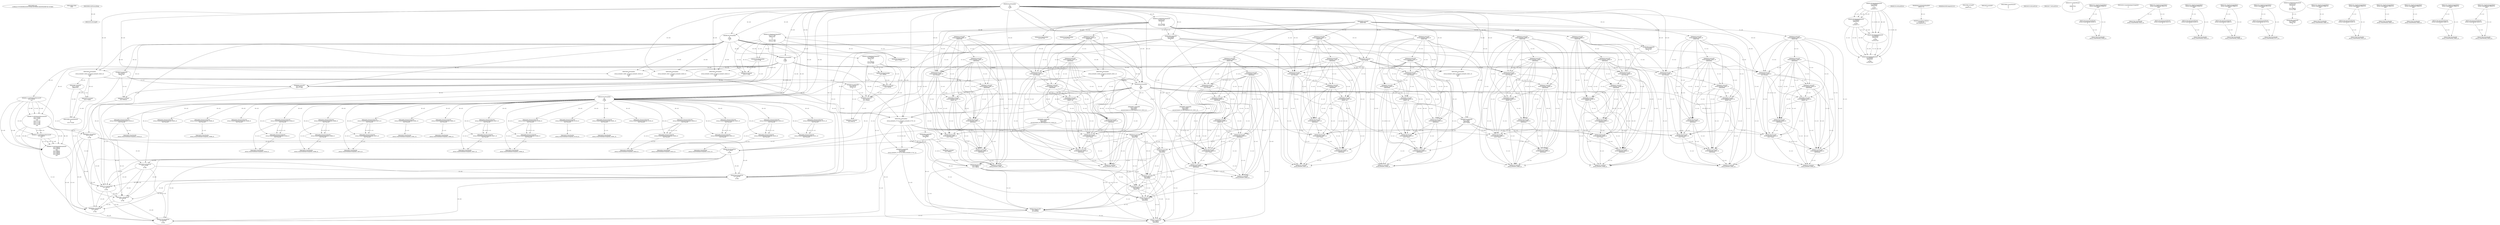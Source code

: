 // Global SCDG with merge call
digraph {
	0 [label="268454688.main
1208bea2278762f63f8e445d51924ba14025b4d2ca6eef50b2f6979e72f76983"]
	1 [label="268454699.Sleep
1000"]
	2 [label="268450908.GetProcessHeap
"]
	3 [label="268465424.VirtualAlloc
0
128
12288
4"]
	4 [label="268465190.RegOpenKeyExW
2147483650
268501000
0
131097
2147417172"]
	5 [label="268465223.RegQueryValueExW
2147417376
268500984
0
0
3221762048
2147417188"]
	3 -> 5 [label="(0-->5)"]
	6 [label="268465254.GetLastError
"]
	7 [label="268465263.RegCloseKey
2147417376"]
	5 -> 7 [label="(1-->1)"]
	8 [label="268465489.wsprintfW
3221762048
268500964
0"]
	3 -> 8 [label="(0-->1)"]
	5 -> 8 [label="(5-->1)"]
	9 [label="268466183.VirtualAlloc
0
1024
12288
4"]
	3 -> 9 [label="(3-->3)"]
	3 -> 9 [label="(4-->4)"]
	10 [label="268466202.VirtualAlloc
0
3596
12288
4"]
	3 -> 10 [label="(3-->3)"]
	9 -> 10 [label="(3-->3)"]
	3 -> 10 [label="(4-->4)"]
	9 -> 10 [label="(4-->4)"]
	11 [label="268466212.GetWindowsDirectoryW
3221770240
256"]
	10 -> 11 [label="(0-->1)"]
	12 [label="268466270.GetVolumeInformationW
3221770240
3221770752
256
3221771776
3221771784
3221771780
3221771264
256"]
	10 -> 12 [label="(0-->1)"]
	11 -> 12 [label="(1-->1)"]
	11 -> 12 [label="(2-->3)"]
	11 -> 12 [label="(2-->8)"]
	13 [label="268465190.RegOpenKeyExW
2147483650
268501632
0
131097
2147417172"]
	4 -> 13 [label="(1-->1)"]
	4 -> 13 [label="(4-->4)"]
	4 -> 13 [label="(5-->5)"]
	14 [label="268465223.RegQueryValueExW
3221771788
268501592
0
0
3221771788
2147417188"]
	5 -> 14 [label="(6-->6)"]
	15 [label="268465239.RegCloseKey
3221771788"]
	14 -> 15 [label="(1-->1)"]
	14 -> 15 [label="(5-->1)"]
	16 [label="268466320.lstrlenW
3221771788"]
	14 -> 16 [label="(1-->1)"]
	14 -> 16 [label="(5-->1)"]
	15 -> 16 [label="(1-->1)"]
	17 [label="268466376.wsprintfW
3221766144
268501204
0"]
	9 -> 17 [label="(0-->1)"]
	18 [label="268466397.lstrcatW
3221766144
3221771788"]
	9 -> 18 [label="(0-->1)"]
	17 -> 18 [label="(1-->1)"]
	14 -> 18 [label="(1-->2)"]
	14 -> 18 [label="(5-->2)"]
	15 -> 18 [label="(1-->2)"]
	16 -> 18 [label="(1-->2)"]
	19 [label="268466409.GetModuleHandleW
268501752"]
	20 [label="268466416.GetProcAddress
270536744
RtlComputeCrc32"]
	19 -> 20 [label="(0-->1)"]
	21 [label="268466432.lstrlenW
3221766144"]
	9 -> 21 [label="(0-->1)"]
	17 -> 21 [label="(1-->1)"]
	18 -> 21 [label="(1-->1)"]
	22 [label="268466449.RtlComputeCrc32
"]
	23 [label="268466481.VirtualFree
3221770240
0
32768"]
	10 -> 23 [label="(0-->1)"]
	11 -> 23 [label="(1-->1)"]
	12 -> 23 [label="(1-->1)"]
	24 [label="268464882.lstrlenW
3221762048"]
	3 -> 24 [label="(0-->1)"]
	5 -> 24 [label="(5-->1)"]
	8 -> 24 [label="(1-->1)"]
	25 [label="268464893.lstrlenW
268497860"]
	26 [label="268453932.VirtualAlloc
0
retval_lstrlenW_32830_32_retval_lstrlenW_32831_32
12288
64"]
	3 -> 26 [label="(3-->3)"]
	9 -> 26 [label="(3-->3)"]
	10 -> 26 [label="(3-->3)"]
	27 [label="268453967.lstrcpyW
0
268497976"]
	28 [label="268453974.lstrlenW
0"]
	29 [label="268464425.lstrcatW
retval_lstrlenW_32861_32
268497860"]
	25 -> 29 [label="(1-->2)"]
	30 [label="268464433.lstrcatW
retval_lstrlenW_32861_32
268500944"]
	29 -> 30 [label="(1-->1)"]
	31 [label="268464439.lstrcatW
retval_lstrlenW_32861_32
3221762048"]
	29 -> 31 [label="(1-->1)"]
	30 -> 31 [label="(1-->1)"]
	3 -> 31 [label="(0-->2)"]
	5 -> 31 [label="(5-->2)"]
	8 -> 31 [label="(1-->2)"]
	24 -> 31 [label="(1-->2)"]
	32 [label="268464447.lstrcatW
retval_lstrlenW_32861_32
268500948"]
	29 -> 32 [label="(1-->1)"]
	30 -> 32 [label="(1-->1)"]
	31 -> 32 [label="(1-->1)"]
	33 [label="268464636.VirtualAlloc
0
66
12288
64"]
	3 -> 33 [label="(3-->3)"]
	9 -> 33 [label="(3-->3)"]
	10 -> 33 [label="(3-->3)"]
	26 -> 33 [label="(3-->3)"]
	26 -> 33 [label="(4-->4)"]
	34 [label="268464662.wsprintfW
3221778432
268500952
unconstrained_ret_RtlComputeCrc32_32818_32"]
	33 -> 34 [label="(0-->1)"]
	35 [label="268464692.lstrcatW
retval_lstrlenW_32861_32
268497764"]
	29 -> 35 [label="(1-->1)"]
	30 -> 35 [label="(1-->1)"]
	31 -> 35 [label="(1-->1)"]
	32 -> 35 [label="(1-->1)"]
	36 [label="268464700.lstrcatW
retval_lstrlenW_32861_32
268500944"]
	29 -> 36 [label="(1-->1)"]
	30 -> 36 [label="(1-->1)"]
	31 -> 36 [label="(1-->1)"]
	32 -> 36 [label="(1-->1)"]
	35 -> 36 [label="(1-->1)"]
	30 -> 36 [label="(2-->2)"]
	37 [label="268464706.lstrcatW
retval_lstrlenW_32861_32
3221778432"]
	29 -> 37 [label="(1-->1)"]
	30 -> 37 [label="(1-->1)"]
	31 -> 37 [label="(1-->1)"]
	32 -> 37 [label="(1-->1)"]
	35 -> 37 [label="(1-->1)"]
	36 -> 37 [label="(1-->1)"]
	33 -> 37 [label="(0-->2)"]
	34 -> 37 [label="(1-->2)"]
	38 [label="268464714.lstrcatW
retval_lstrlenW_32861_32
268500948"]
	29 -> 38 [label="(1-->1)"]
	30 -> 38 [label="(1-->1)"]
	31 -> 38 [label="(1-->1)"]
	32 -> 38 [label="(1-->1)"]
	35 -> 38 [label="(1-->1)"]
	36 -> 38 [label="(1-->1)"]
	37 -> 38 [label="(1-->1)"]
	32 -> 38 [label="(2-->2)"]
	39 [label="268464726.VirtualFree
3221778432
0
32768"]
	33 -> 39 [label="(0-->1)"]
	34 -> 39 [label="(1-->1)"]
	37 -> 39 [label="(2-->1)"]
	23 -> 39 [label="(3-->3)"]
	40 [label="268464767.lstrlenW
retval_lstrlenW_32861_32"]
	29 -> 40 [label="(1-->1)"]
	30 -> 40 [label="(1-->1)"]
	31 -> 40 [label="(1-->1)"]
	32 -> 40 [label="(1-->1)"]
	35 -> 40 [label="(1-->1)"]
	36 -> 40 [label="(1-->1)"]
	37 -> 40 [label="(1-->1)"]
	38 -> 40 [label="(1-->1)"]
	41 [label="268453998.CreateMutexW
0
0
0"]
	42 [label="268454010.GetLastError
"]
	43 [label="268454017.GetLastError
"]
	44 [label="268454043.VirtualFree
3221774336
0
32768"]
	26 -> 44 [label="(0-->1)"]
	23 -> 44 [label="(3-->3)"]
	39 -> 44 [label="(3-->3)"]
	45 [label="268467629.VirtualFree
3221762048
0
32768"]
	3 -> 45 [label="(0-->1)"]
	5 -> 45 [label="(5-->1)"]
	8 -> 45 [label="(1-->1)"]
	24 -> 45 [label="(1-->1)"]
	31 -> 45 [label="(2-->1)"]
	23 -> 45 [label="(3-->3)"]
	39 -> 45 [label="(3-->3)"]
	44 -> 45 [label="(3-->3)"]
	46 [label="268467737.VirtualFree
3221766144
0
32768"]
	9 -> 46 [label="(0-->1)"]
	17 -> 46 [label="(1-->1)"]
	18 -> 46 [label="(1-->1)"]
	21 -> 46 [label="(1-->1)"]
	23 -> 46 [label="(3-->3)"]
	39 -> 46 [label="(3-->3)"]
	44 -> 46 [label="(3-->3)"]
	45 -> 46 [label="(3-->3)"]
	47 [label="268454737.CreateThread
0
0
268447024
0
0
0"]
	48 [label="268454761.WaitForSingleObject
retval_CreateThread_33038_32
5000"]
	49 [label="268454780.TerminateThread
retval_CreateThread_33038_32
0"]
	48 -> 49 [label="(1-->1)"]
	50 [label="268454790.CloseHandle
retval_CreateThread_33038_32"]
	48 -> 50 [label="(1-->1)"]
	49 -> 50 [label="(1-->1)"]
	51 [label="268454450.CreateToolhelp32Snapshot
2
0"]
	52 [label="268454476.VirtualAlloc
0
556
12288
4"]
	3 -> 52 [label="(3-->3)"]
	9 -> 52 [label="(3-->3)"]
	10 -> 52 [label="(3-->3)"]
	26 -> 52 [label="(3-->3)"]
	33 -> 52 [label="(3-->3)"]
	3 -> 52 [label="(4-->4)"]
	9 -> 52 [label="(4-->4)"]
	10 -> 52 [label="(4-->4)"]
	53 [label="268454501.Process32FirstW
retval_CreateToolhelp32Snapshot_33151_32
3221782528"]
	52 -> 53 [label="(0-->2)"]
	54 [label="268454533.lstrcmpiW
"]
	2 -> 54 [label="(0-->0)"]
	55 [label="268454602.Process32NextW
retval_CreateToolhelp32Snapshot_33151_32
3221782528"]
	53 -> 55 [label="(1-->1)"]
	52 -> 55 [label="(0-->2)"]
	53 -> 55 [label="(2-->2)"]
	56 [label="268465263.RegCloseKey
3221771788"]
	14 -> 56 [label="(1-->1)"]
	14 -> 56 [label="(5-->1)"]
	57 [label="268453932.VirtualAlloc
0
retval_lstrlenW_32828_32_retval_lstrlenW_32826_32
12288
64"]
	3 -> 57 [label="(3-->3)"]
	9 -> 57 [label="(3-->3)"]
	10 -> 57 [label="(3-->3)"]
	58 [label="268464425.lstrcatW
retval_lstrlenW_33073_32
268497860"]
	25 -> 58 [label="(1-->2)"]
	59 [label="268464433.lstrcatW
retval_lstrlenW_33073_32
268500944"]
	58 -> 59 [label="(1-->1)"]
	60 [label="268464439.lstrcatW
retval_lstrlenW_33073_32
3221762048"]
	58 -> 60 [label="(1-->1)"]
	59 -> 60 [label="(1-->1)"]
	3 -> 60 [label="(0-->2)"]
	5 -> 60 [label="(5-->2)"]
	8 -> 60 [label="(1-->2)"]
	24 -> 60 [label="(1-->2)"]
	61 [label="268464447.lstrcatW
retval_lstrlenW_33073_32
268500948"]
	58 -> 61 [label="(1-->1)"]
	59 -> 61 [label="(1-->1)"]
	60 -> 61 [label="(1-->1)"]
	62 [label="268464662.wsprintfW
3221778432
268500952
unconstrained_ret_RtlComputeCrc32_32815_32"]
	33 -> 62 [label="(0-->1)"]
	63 [label="268464692.lstrcatW
retval_lstrlenW_33073_32
268497764"]
	58 -> 63 [label="(1-->1)"]
	59 -> 63 [label="(1-->1)"]
	60 -> 63 [label="(1-->1)"]
	61 -> 63 [label="(1-->1)"]
	64 [label="268464700.lstrcatW
retval_lstrlenW_33073_32
268500944"]
	58 -> 64 [label="(1-->1)"]
	59 -> 64 [label="(1-->1)"]
	60 -> 64 [label="(1-->1)"]
	61 -> 64 [label="(1-->1)"]
	63 -> 64 [label="(1-->1)"]
	59 -> 64 [label="(2-->2)"]
	65 [label="268464706.lstrcatW
retval_lstrlenW_33073_32
3221778432"]
	58 -> 65 [label="(1-->1)"]
	59 -> 65 [label="(1-->1)"]
	60 -> 65 [label="(1-->1)"]
	61 -> 65 [label="(1-->1)"]
	63 -> 65 [label="(1-->1)"]
	64 -> 65 [label="(1-->1)"]
	33 -> 65 [label="(0-->2)"]
	62 -> 65 [label="(1-->2)"]
	66 [label="268464714.lstrcatW
retval_lstrlenW_33073_32
268500948"]
	58 -> 66 [label="(1-->1)"]
	59 -> 66 [label="(1-->1)"]
	60 -> 66 [label="(1-->1)"]
	61 -> 66 [label="(1-->1)"]
	63 -> 66 [label="(1-->1)"]
	64 -> 66 [label="(1-->1)"]
	65 -> 66 [label="(1-->1)"]
	61 -> 66 [label="(2-->2)"]
	67 [label="268464767.lstrlenW
retval_lstrlenW_33073_32"]
	58 -> 67 [label="(1-->1)"]
	59 -> 67 [label="(1-->1)"]
	60 -> 67 [label="(1-->1)"]
	61 -> 67 [label="(1-->1)"]
	63 -> 67 [label="(1-->1)"]
	64 -> 67 [label="(1-->1)"]
	65 -> 67 [label="(1-->1)"]
	66 -> 67 [label="(1-->1)"]
	68 [label="268454761.WaitForSingleObject
retval_CreateThread_33413_32
5000"]
	69 [label="268454790.CloseHandle
retval_CreateThread_33413_32"]
	68 -> 69 [label="(1-->1)"]
	70 [label="268454501.Process32FirstW
retval_CreateToolhelp32Snapshot_33925_32
3221782528"]
	52 -> 70 [label="(0-->2)"]
	71 [label="268454602.Process32NextW
retval_CreateToolhelp32Snapshot_33925_32
3221782528"]
	70 -> 71 [label="(1-->1)"]
	52 -> 71 [label="(0-->2)"]
	70 -> 71 [label="(2-->2)"]
	72 [label="268453932.VirtualAlloc
0
retval_lstrlenW_32824_32_retval_lstrlenW_32825_32
12288
64"]
	3 -> 72 [label="(3-->3)"]
	9 -> 72 [label="(3-->3)"]
	10 -> 72 [label="(3-->3)"]
	73 [label="268453967.lstrcpyW
3221774336
268497976"]
	72 -> 73 [label="(0-->1)"]
	74 [label="268453974.lstrlenW
3221774336"]
	72 -> 74 [label="(0-->1)"]
	73 -> 74 [label="(1-->1)"]
	75 [label="268464425.lstrcatW
retval_lstrlenW_32850_32
268497860"]
	25 -> 75 [label="(1-->2)"]
	76 [label="268464433.lstrcatW
retval_lstrlenW_32850_32
268500944"]
	75 -> 76 [label="(1-->1)"]
	77 [label="268464439.lstrcatW
retval_lstrlenW_32850_32
3221762048"]
	75 -> 77 [label="(1-->1)"]
	76 -> 77 [label="(1-->1)"]
	3 -> 77 [label="(0-->2)"]
	8 -> 77 [label="(1-->2)"]
	24 -> 77 [label="(1-->2)"]
	78 [label="268464447.lstrcatW
retval_lstrlenW_32850_32
268500948"]
	75 -> 78 [label="(1-->1)"]
	76 -> 78 [label="(1-->1)"]
	77 -> 78 [label="(1-->1)"]
	79 [label="268464662.wsprintfW
3221778432
268500952
unconstrained_ret_RtlComputeCrc32_32811_32"]
	33 -> 79 [label="(0-->1)"]
	80 [label="268464692.lstrcatW
retval_lstrlenW_32850_32
268497764"]
	75 -> 80 [label="(1-->1)"]
	76 -> 80 [label="(1-->1)"]
	77 -> 80 [label="(1-->1)"]
	78 -> 80 [label="(1-->1)"]
	81 [label="268464700.lstrcatW
retval_lstrlenW_32850_32
268500944"]
	75 -> 81 [label="(1-->1)"]
	76 -> 81 [label="(1-->1)"]
	77 -> 81 [label="(1-->1)"]
	78 -> 81 [label="(1-->1)"]
	80 -> 81 [label="(1-->1)"]
	76 -> 81 [label="(2-->2)"]
	82 [label="268464706.lstrcatW
retval_lstrlenW_32850_32
3221778432"]
	75 -> 82 [label="(1-->1)"]
	76 -> 82 [label="(1-->1)"]
	77 -> 82 [label="(1-->1)"]
	78 -> 82 [label="(1-->1)"]
	80 -> 82 [label="(1-->1)"]
	81 -> 82 [label="(1-->1)"]
	33 -> 82 [label="(0-->2)"]
	79 -> 82 [label="(1-->2)"]
	83 [label="268464714.lstrcatW
retval_lstrlenW_32850_32
268500948"]
	75 -> 83 [label="(1-->1)"]
	76 -> 83 [label="(1-->1)"]
	77 -> 83 [label="(1-->1)"]
	78 -> 83 [label="(1-->1)"]
	80 -> 83 [label="(1-->1)"]
	81 -> 83 [label="(1-->1)"]
	82 -> 83 [label="(1-->1)"]
	78 -> 83 [label="(2-->2)"]
	84 [label="268464767.lstrlenW
retval_lstrlenW_32850_32"]
	75 -> 84 [label="(1-->1)"]
	76 -> 84 [label="(1-->1)"]
	77 -> 84 [label="(1-->1)"]
	78 -> 84 [label="(1-->1)"]
	80 -> 84 [label="(1-->1)"]
	81 -> 84 [label="(1-->1)"]
	82 -> 84 [label="(1-->1)"]
	83 -> 84 [label="(1-->1)"]
	85 [label="268453998.CreateMutexW
0
0
3221774336"]
	72 -> 85 [label="(0-->3)"]
	73 -> 85 [label="(1-->3)"]
	74 -> 85 [label="(1-->3)"]
	86 [label="268454602.Process32NextW
retval_CreateToolhelp32Snapshot_33100_32
3221782528"]
	52 -> 86 [label="(0-->2)"]
	87 [label="268454627.VirtualFree
3221782528
0
32768"]
	52 -> 87 [label="(0-->1)"]
	86 -> 87 [label="(2-->1)"]
	23 -> 87 [label="(3-->3)"]
	39 -> 87 [label="(3-->3)"]
	44 -> 87 [label="(3-->3)"]
	45 -> 87 [label="(3-->3)"]
	46 -> 87 [label="(3-->3)"]
	88 [label="268454634.CloseHandle
retval_CreateToolhelp32Snapshot_33100_32"]
	86 -> 88 [label="(1-->1)"]
	89 [label="268465190.RegOpenKeyExW
2147483650
268501000
0
131097
2147417052"]
	4 -> 89 [label="(1-->1)"]
	13 -> 89 [label="(1-->1)"]
	4 -> 89 [label="(2-->2)"]
	4 -> 89 [label="(4-->4)"]
	13 -> 89 [label="(4-->4)"]
	90 [label="268465489.wsprintfW
3221786624
268500964
0"]
	8 -> 90 [label="(2-->2)"]
	91 [label="268466212.GetWindowsDirectoryW
3221794816
256"]
	11 -> 91 [label="(2-->2)"]
	12 -> 91 [label="(3-->2)"]
	12 -> 91 [label="(8-->2)"]
	92 [label="268466270.GetVolumeInformationW
3221794816
3221795328
256
3221796352
3221796360
3221796356
3221795840
256"]
	91 -> 92 [label="(1-->1)"]
	11 -> 92 [label="(2-->3)"]
	12 -> 92 [label="(3-->3)"]
	12 -> 92 [label="(8-->3)"]
	91 -> 92 [label="(2-->3)"]
	11 -> 92 [label="(2-->8)"]
	12 -> 92 [label="(3-->8)"]
	12 -> 92 [label="(8-->8)"]
	91 -> 92 [label="(2-->8)"]
	93 [label="268465190.RegOpenKeyExW
2147483650
268501632
0
131097
2147417052"]
	4 -> 93 [label="(1-->1)"]
	13 -> 93 [label="(1-->1)"]
	89 -> 93 [label="(1-->1)"]
	13 -> 93 [label="(2-->2)"]
	4 -> 93 [label="(4-->4)"]
	13 -> 93 [label="(4-->4)"]
	89 -> 93 [label="(4-->4)"]
	89 -> 93 [label="(5-->5)"]
	94 [label="268465223.RegQueryValueExW
3221796364
268501592
0
0
3221796364
2147417068"]
	14 -> 94 [label="(2-->2)"]
	95 [label="268465239.RegCloseKey
3221796364"]
	94 -> 95 [label="(1-->1)"]
	94 -> 95 [label="(5-->1)"]
	96 [label="268466320.lstrlenW
3221796364"]
	94 -> 96 [label="(1-->1)"]
	94 -> 96 [label="(5-->1)"]
	95 -> 96 [label="(1-->1)"]
	97 [label="268466376.wsprintfW
3221790720
268501204
0"]
	17 -> 97 [label="(2-->2)"]
	98 [label="268466397.lstrcatW
3221790720
3221796364"]
	97 -> 98 [label="(1-->1)"]
	94 -> 98 [label="(1-->2)"]
	94 -> 98 [label="(5-->2)"]
	95 -> 98 [label="(1-->2)"]
	96 -> 98 [label="(1-->2)"]
	99 [label="268466432.lstrlenW
3221790720"]
	97 -> 99 [label="(1-->1)"]
	98 -> 99 [label="(1-->1)"]
	100 [label="268466481.VirtualFree
3221794816
0
32768"]
	91 -> 100 [label="(1-->1)"]
	92 -> 100 [label="(1-->1)"]
	23 -> 100 [label="(3-->3)"]
	39 -> 100 [label="(3-->3)"]
	44 -> 100 [label="(3-->3)"]
	45 -> 100 [label="(3-->3)"]
	46 -> 100 [label="(3-->3)"]
	87 -> 100 [label="(3-->3)"]
	101 [label="268464882.lstrlenW
3221786624"]
	90 -> 101 [label="(1-->1)"]
	102 [label="268452641.VirtualAlloc
0
retval_lstrlenW_37710_32_retval_lstrlenW_37707_32
12288
64"]
	3 -> 102 [label="(3-->3)"]
	9 -> 102 [label="(3-->3)"]
	10 -> 102 [label="(3-->3)"]
	33 -> 102 [label="(3-->3)"]
	52 -> 102 [label="(3-->3)"]
	72 -> 102 [label="(3-->3)"]
	33 -> 102 [label="(4-->4)"]
	72 -> 102 [label="(4-->4)"]
	103 [label="268464425.lstrcatW
3221798912
268497860"]
	102 -> 103 [label="(0-->1)"]
	25 -> 103 [label="(1-->2)"]
	75 -> 103 [label="(2-->2)"]
	104 [label="268464433.lstrcatW
3221798912
268500944"]
	102 -> 104 [label="(0-->1)"]
	103 -> 104 [label="(1-->1)"]
	76 -> 104 [label="(2-->2)"]
	81 -> 104 [label="(2-->2)"]
	105 [label="268464439.lstrcatW
3221798912
3221786624"]
	102 -> 105 [label="(0-->1)"]
	103 -> 105 [label="(1-->1)"]
	104 -> 105 [label="(1-->1)"]
	90 -> 105 [label="(1-->2)"]
	101 -> 105 [label="(1-->2)"]
	106 [label="268464447.lstrcatW
3221798912
268500948"]
	102 -> 106 [label="(0-->1)"]
	103 -> 106 [label="(1-->1)"]
	104 -> 106 [label="(1-->1)"]
	105 -> 106 [label="(1-->1)"]
	78 -> 106 [label="(2-->2)"]
	83 -> 106 [label="(2-->2)"]
	107 [label="268464679.wsprintfW
3221803008
268500964
retval_lstrlenW_37710_32_retval_lstrlenW_37707_32"]
	8 -> 107 [label="(2-->2)"]
	90 -> 107 [label="(2-->2)"]
	102 -> 107 [label="(2-->3)"]
	108 [label="268464692.lstrcatW
3221798912
268497764"]
	102 -> 108 [label="(0-->1)"]
	103 -> 108 [label="(1-->1)"]
	104 -> 108 [label="(1-->1)"]
	105 -> 108 [label="(1-->1)"]
	106 -> 108 [label="(1-->1)"]
	80 -> 108 [label="(2-->2)"]
	109 [label="268464700.lstrcatW
3221798912
268500944"]
	102 -> 109 [label="(0-->1)"]
	103 -> 109 [label="(1-->1)"]
	104 -> 109 [label="(1-->1)"]
	105 -> 109 [label="(1-->1)"]
	106 -> 109 [label="(1-->1)"]
	108 -> 109 [label="(1-->1)"]
	76 -> 109 [label="(2-->2)"]
	81 -> 109 [label="(2-->2)"]
	104 -> 109 [label="(2-->2)"]
	110 [label="268464706.lstrcatW
3221798912
3221803008"]
	102 -> 110 [label="(0-->1)"]
	103 -> 110 [label="(1-->1)"]
	104 -> 110 [label="(1-->1)"]
	105 -> 110 [label="(1-->1)"]
	106 -> 110 [label="(1-->1)"]
	108 -> 110 [label="(1-->1)"]
	109 -> 110 [label="(1-->1)"]
	107 -> 110 [label="(1-->2)"]
	111 [label="268464714.lstrcatW
3221798912
268500948"]
	102 -> 111 [label="(0-->1)"]
	103 -> 111 [label="(1-->1)"]
	104 -> 111 [label="(1-->1)"]
	105 -> 111 [label="(1-->1)"]
	106 -> 111 [label="(1-->1)"]
	108 -> 111 [label="(1-->1)"]
	109 -> 111 [label="(1-->1)"]
	110 -> 111 [label="(1-->1)"]
	78 -> 111 [label="(2-->2)"]
	83 -> 111 [label="(2-->2)"]
	106 -> 111 [label="(2-->2)"]
	112 [label="268464726.VirtualFree
3221803008
0
32768"]
	107 -> 112 [label="(1-->1)"]
	110 -> 112 [label="(2-->1)"]
	23 -> 112 [label="(3-->3)"]
	39 -> 112 [label="(3-->3)"]
	44 -> 112 [label="(3-->3)"]
	45 -> 112 [label="(3-->3)"]
	46 -> 112 [label="(3-->3)"]
	87 -> 112 [label="(3-->3)"]
	100 -> 112 [label="(3-->3)"]
	113 [label="268453932.VirtualAlloc
0
retval_lstrlenW_32823_32_retval_lstrlenW_32821_32
12288
64"]
	3 -> 113 [label="(3-->3)"]
	9 -> 113 [label="(3-->3)"]
	10 -> 113 [label="(3-->3)"]
	114 [label="268464425.lstrcatW
retval_lstrlenW_32837_32
268497860"]
	25 -> 114 [label="(1-->2)"]
	115 [label="268464433.lstrcatW
retval_lstrlenW_32837_32
268500944"]
	114 -> 115 [label="(1-->1)"]
	116 [label="268464439.lstrcatW
retval_lstrlenW_32837_32
3221762048"]
	114 -> 116 [label="(1-->1)"]
	115 -> 116 [label="(1-->1)"]
	3 -> 116 [label="(0-->2)"]
	5 -> 116 [label="(5-->2)"]
	8 -> 116 [label="(1-->2)"]
	24 -> 116 [label="(1-->2)"]
	117 [label="268464447.lstrcatW
retval_lstrlenW_32837_32
268500948"]
	114 -> 117 [label="(1-->1)"]
	115 -> 117 [label="(1-->1)"]
	116 -> 117 [label="(1-->1)"]
	118 [label="268464679.wsprintfW
3221778432
268500964
3221774336"]
	33 -> 118 [label="(0-->1)"]
	8 -> 118 [label="(2-->2)"]
	113 -> 118 [label="(0-->3)"]
	119 [label="268464692.lstrcatW
retval_lstrlenW_32837_32
268497764"]
	114 -> 119 [label="(1-->1)"]
	115 -> 119 [label="(1-->1)"]
	116 -> 119 [label="(1-->1)"]
	117 -> 119 [label="(1-->1)"]
	120 [label="268464700.lstrcatW
retval_lstrlenW_32837_32
268500944"]
	114 -> 120 [label="(1-->1)"]
	115 -> 120 [label="(1-->1)"]
	116 -> 120 [label="(1-->1)"]
	117 -> 120 [label="(1-->1)"]
	119 -> 120 [label="(1-->1)"]
	115 -> 120 [label="(2-->2)"]
	121 [label="268464706.lstrcatW
retval_lstrlenW_32837_32
3221778432"]
	114 -> 121 [label="(1-->1)"]
	115 -> 121 [label="(1-->1)"]
	116 -> 121 [label="(1-->1)"]
	117 -> 121 [label="(1-->1)"]
	119 -> 121 [label="(1-->1)"]
	120 -> 121 [label="(1-->1)"]
	33 -> 121 [label="(0-->2)"]
	118 -> 121 [label="(1-->2)"]
	122 [label="268464714.lstrcatW
retval_lstrlenW_32837_32
268500948"]
	114 -> 122 [label="(1-->1)"]
	115 -> 122 [label="(1-->1)"]
	116 -> 122 [label="(1-->1)"]
	117 -> 122 [label="(1-->1)"]
	119 -> 122 [label="(1-->1)"]
	120 -> 122 [label="(1-->1)"]
	121 -> 122 [label="(1-->1)"]
	117 -> 122 [label="(2-->2)"]
	123 [label="268464767.lstrlenW
retval_lstrlenW_32837_32"]
	114 -> 123 [label="(1-->1)"]
	115 -> 123 [label="(1-->1)"]
	116 -> 123 [label="(1-->1)"]
	117 -> 123 [label="(1-->1)"]
	119 -> 123 [label="(1-->1)"]
	120 -> 123 [label="(1-->1)"]
	121 -> 123 [label="(1-->1)"]
	122 -> 123 [label="(1-->1)"]
	124 [label="268454501.Process32FirstW
retval_CreateToolhelp32Snapshot_33348_32
3221782528"]
	52 -> 124 [label="(0-->2)"]
	125 [label="268454602.Process32NextW
retval_CreateToolhelp32Snapshot_33348_32
3221782528"]
	124 -> 125 [label="(1-->1)"]
	52 -> 125 [label="(0-->2)"]
	124 -> 125 [label="(2-->2)"]
	126 [label="268454634.CloseHandle
retval_CreateToolhelp32Snapshot_33348_32"]
	124 -> 126 [label="(1-->1)"]
	125 -> 126 [label="(1-->1)"]
	127 [label="268453932.VirtualAlloc
0
retval_lstrlenW_32887_32_retval_lstrlenW_32918_32
12288
64"]
	3 -> 127 [label="(3-->3)"]
	9 -> 127 [label="(3-->3)"]
	10 -> 127 [label="(3-->3)"]
	128 [label="268464425.lstrcatW
retval_lstrlenW_32943_32
268497860"]
	25 -> 128 [label="(1-->2)"]
	129 [label="268464433.lstrcatW
retval_lstrlenW_32943_32
268500944"]
	128 -> 129 [label="(1-->1)"]
	130 [label="268464439.lstrcatW
retval_lstrlenW_32943_32
3221762048"]
	128 -> 130 [label="(1-->1)"]
	129 -> 130 [label="(1-->1)"]
	3 -> 130 [label="(0-->2)"]
	8 -> 130 [label="(1-->2)"]
	24 -> 130 [label="(1-->2)"]
	131 [label="268464447.lstrcatW
retval_lstrlenW_32943_32
268500948"]
	128 -> 131 [label="(1-->1)"]
	129 -> 131 [label="(1-->1)"]
	130 -> 131 [label="(1-->1)"]
	132 [label="268464692.lstrcatW
retval_lstrlenW_32943_32
268497764"]
	128 -> 132 [label="(1-->1)"]
	129 -> 132 [label="(1-->1)"]
	130 -> 132 [label="(1-->1)"]
	131 -> 132 [label="(1-->1)"]
	133 [label="268464700.lstrcatW
retval_lstrlenW_32943_32
268500944"]
	128 -> 133 [label="(1-->1)"]
	129 -> 133 [label="(1-->1)"]
	130 -> 133 [label="(1-->1)"]
	131 -> 133 [label="(1-->1)"]
	132 -> 133 [label="(1-->1)"]
	129 -> 133 [label="(2-->2)"]
	134 [label="268464706.lstrcatW
retval_lstrlenW_32943_32
3221778432"]
	128 -> 134 [label="(1-->1)"]
	129 -> 134 [label="(1-->1)"]
	130 -> 134 [label="(1-->1)"]
	131 -> 134 [label="(1-->1)"]
	132 -> 134 [label="(1-->1)"]
	133 -> 134 [label="(1-->1)"]
	33 -> 134 [label="(0-->2)"]
	118 -> 134 [label="(1-->2)"]
	135 [label="268464714.lstrcatW
retval_lstrlenW_32943_32
268500948"]
	128 -> 135 [label="(1-->1)"]
	129 -> 135 [label="(1-->1)"]
	130 -> 135 [label="(1-->1)"]
	131 -> 135 [label="(1-->1)"]
	132 -> 135 [label="(1-->1)"]
	133 -> 135 [label="(1-->1)"]
	134 -> 135 [label="(1-->1)"]
	131 -> 135 [label="(2-->2)"]
	136 [label="268464767.lstrlenW
retval_lstrlenW_32943_32"]
	128 -> 136 [label="(1-->1)"]
	129 -> 136 [label="(1-->1)"]
	130 -> 136 [label="(1-->1)"]
	131 -> 136 [label="(1-->1)"]
	132 -> 136 [label="(1-->1)"]
	133 -> 136 [label="(1-->1)"]
	134 -> 136 [label="(1-->1)"]
	135 -> 136 [label="(1-->1)"]
	137 [label="268454761.WaitForSingleObject
retval_CreateThread_34359_32
5000"]
	138 [label="268454780.TerminateThread
retval_CreateThread_34359_32
0"]
	137 -> 138 [label="(1-->1)"]
	139 [label="268454790.CloseHandle
retval_CreateThread_34359_32"]
	137 -> 139 [label="(1-->1)"]
	138 -> 139 [label="(1-->1)"]
	140 [label="268454501.Process32FirstW
retval_CreateToolhelp32Snapshot_35935_32
3221782528"]
	52 -> 140 [label="(0-->2)"]
	141 [label="268465239.RegCloseKey
2147417376"]
	5 -> 141 [label="(1-->1)"]
	142 [label="268465489.wsprintfW
3221762048
268501104
0"]
	3 -> 142 [label="(0-->1)"]
	5 -> 142 [label="(5-->1)"]
	143 [label="268453932.VirtualAlloc
0
retval_lstrlenW_32827_32_retval_lstrlenW_32829_32
12288
64"]
	3 -> 143 [label="(3-->3)"]
	9 -> 143 [label="(3-->3)"]
	10 -> 143 [label="(3-->3)"]
	144 [label="268464425.lstrcatW
retval_lstrlenW_32863_32
268497860"]
	25 -> 144 [label="(1-->2)"]
	145 [label="268464433.lstrcatW
retval_lstrlenW_32863_32
268500944"]
	144 -> 145 [label="(1-->1)"]
	146 [label="268464439.lstrcatW
retval_lstrlenW_32863_32
3221762048"]
	144 -> 146 [label="(1-->1)"]
	145 -> 146 [label="(1-->1)"]
	3 -> 146 [label="(0-->2)"]
	5 -> 146 [label="(5-->2)"]
	24 -> 146 [label="(1-->2)"]
	142 -> 146 [label="(1-->2)"]
	147 [label="268464447.lstrcatW
retval_lstrlenW_32863_32
268500948"]
	144 -> 147 [label="(1-->1)"]
	145 -> 147 [label="(1-->1)"]
	146 -> 147 [label="(1-->1)"]
	148 [label="268464692.lstrcatW
retval_lstrlenW_32863_32
268497764"]
	144 -> 148 [label="(1-->1)"]
	145 -> 148 [label="(1-->1)"]
	146 -> 148 [label="(1-->1)"]
	147 -> 148 [label="(1-->1)"]
	149 [label="268464700.lstrcatW
retval_lstrlenW_32863_32
268500944"]
	144 -> 149 [label="(1-->1)"]
	145 -> 149 [label="(1-->1)"]
	146 -> 149 [label="(1-->1)"]
	147 -> 149 [label="(1-->1)"]
	148 -> 149 [label="(1-->1)"]
	145 -> 149 [label="(2-->2)"]
	150 [label="268464706.lstrcatW
retval_lstrlenW_32863_32
3221778432"]
	144 -> 150 [label="(1-->1)"]
	145 -> 150 [label="(1-->1)"]
	146 -> 150 [label="(1-->1)"]
	147 -> 150 [label="(1-->1)"]
	148 -> 150 [label="(1-->1)"]
	149 -> 150 [label="(1-->1)"]
	33 -> 150 [label="(0-->2)"]
	118 -> 150 [label="(1-->2)"]
	151 [label="268464714.lstrcatW
retval_lstrlenW_32863_32
268500948"]
	144 -> 151 [label="(1-->1)"]
	145 -> 151 [label="(1-->1)"]
	146 -> 151 [label="(1-->1)"]
	147 -> 151 [label="(1-->1)"]
	148 -> 151 [label="(1-->1)"]
	149 -> 151 [label="(1-->1)"]
	150 -> 151 [label="(1-->1)"]
	147 -> 151 [label="(2-->2)"]
	152 [label="268464767.lstrlenW
retval_lstrlenW_32863_32"]
	144 -> 152 [label="(1-->1)"]
	145 -> 152 [label="(1-->1)"]
	146 -> 152 [label="(1-->1)"]
	147 -> 152 [label="(1-->1)"]
	148 -> 152 [label="(1-->1)"]
	149 -> 152 [label="(1-->1)"]
	150 -> 152 [label="(1-->1)"]
	151 -> 152 [label="(1-->1)"]
	153 [label="268454501.Process32FirstW
retval_CreateToolhelp32Snapshot_32989_32
3221782528"]
	52 -> 153 [label="(0-->2)"]
	154 [label="268454602.Process32NextW
retval_CreateToolhelp32Snapshot_32989_32
3221782528"]
	153 -> 154 [label="(1-->1)"]
	52 -> 154 [label="(0-->2)"]
	153 -> 154 [label="(2-->2)"]
	155 [label="268454634.CloseHandle
retval_CreateToolhelp32Snapshot_32989_32"]
	153 -> 155 [label="(1-->1)"]
	154 -> 155 [label="(1-->1)"]
	156 [label="268454634.CloseHandle
retval_CreateToolhelp32Snapshot_33151_32"]
	55 -> 156 [label="(1-->1)"]
	157 [label="268454602.Process32NextW
retval_CreateToolhelp32Snapshot_33099_32
3221782528"]
	52 -> 157 [label="(0-->2)"]
	158 [label="268454634.CloseHandle
retval_CreateToolhelp32Snapshot_33099_32"]
	157 -> 158 [label="(1-->1)"]
	159 [label="268454501.Process32FirstW
retval_CreateToolhelp32Snapshot_33099_32
3221782528"]
	52 -> 159 [label="(0-->2)"]
	160 [label="268454780.TerminateThread
retval_CreateThread_33413_32
0"]
	68 -> 160 [label="(1-->1)"]
	161 [label="268454501.Process32FirstW
retval_CreateToolhelp32Snapshot_33674_32
3221782528"]
	52 -> 161 [label="(0-->2)"]
	162 [label="268454602.Process32NextW
retval_CreateToolhelp32Snapshot_33674_32
3221782528"]
	161 -> 162 [label="(1-->1)"]
	52 -> 162 [label="(0-->2)"]
	161 -> 162 [label="(2-->2)"]
	163 [label="268454634.CloseHandle
retval_CreateToolhelp32Snapshot_33674_32"]
	161 -> 163 [label="(1-->1)"]
	162 -> 163 [label="(1-->1)"]
	164 [label="268454761.WaitForSingleObject
retval_CreateThread_32980_32
5000"]
	165 [label="268454780.TerminateThread
retval_CreateThread_32980_32
0"]
	164 -> 165 [label="(1-->1)"]
	166 [label="268454790.CloseHandle
retval_CreateThread_32980_32"]
	164 -> 166 [label="(1-->1)"]
	165 -> 166 [label="(1-->1)"]
	167 [label="268454501.Process32FirstW
retval_CreateToolhelp32Snapshot_33047_32
3221782528"]
	52 -> 167 [label="(0-->2)"]
	168 [label="268454602.Process32NextW
retval_CreateToolhelp32Snapshot_33047_32
3221782528"]
	167 -> 168 [label="(1-->1)"]
	52 -> 168 [label="(0-->2)"]
	167 -> 168 [label="(2-->2)"]
	169 [label="268454634.CloseHandle
retval_CreateToolhelp32Snapshot_33047_32"]
	167 -> 169 [label="(1-->1)"]
	168 -> 169 [label="(1-->1)"]
	170 [label="268464425.lstrcatW
retval_lstrlenW_32848_32
268497860"]
	25 -> 170 [label="(1-->2)"]
	171 [label="268464433.lstrcatW
retval_lstrlenW_32848_32
268500944"]
	170 -> 171 [label="(1-->1)"]
	172 [label="268464439.lstrcatW
retval_lstrlenW_32848_32
3221762048"]
	170 -> 172 [label="(1-->1)"]
	171 -> 172 [label="(1-->1)"]
	3 -> 172 [label="(0-->2)"]
	8 -> 172 [label="(1-->2)"]
	24 -> 172 [label="(1-->2)"]
	173 [label="268464447.lstrcatW
retval_lstrlenW_32848_32
268500948"]
	170 -> 173 [label="(1-->1)"]
	171 -> 173 [label="(1-->1)"]
	172 -> 173 [label="(1-->1)"]
	174 [label="268464692.lstrcatW
retval_lstrlenW_32848_32
268497764"]
	170 -> 174 [label="(1-->1)"]
	171 -> 174 [label="(1-->1)"]
	172 -> 174 [label="(1-->1)"]
	173 -> 174 [label="(1-->1)"]
	175 [label="268464700.lstrcatW
retval_lstrlenW_32848_32
268500944"]
	170 -> 175 [label="(1-->1)"]
	171 -> 175 [label="(1-->1)"]
	172 -> 175 [label="(1-->1)"]
	173 -> 175 [label="(1-->1)"]
	174 -> 175 [label="(1-->1)"]
	171 -> 175 [label="(2-->2)"]
	176 [label="268464706.lstrcatW
retval_lstrlenW_32848_32
3221778432"]
	170 -> 176 [label="(1-->1)"]
	171 -> 176 [label="(1-->1)"]
	172 -> 176 [label="(1-->1)"]
	173 -> 176 [label="(1-->1)"]
	174 -> 176 [label="(1-->1)"]
	175 -> 176 [label="(1-->1)"]
	33 -> 176 [label="(0-->2)"]
	118 -> 176 [label="(1-->2)"]
	177 [label="268464714.lstrcatW
retval_lstrlenW_32848_32
268500948"]
	170 -> 177 [label="(1-->1)"]
	171 -> 177 [label="(1-->1)"]
	172 -> 177 [label="(1-->1)"]
	173 -> 177 [label="(1-->1)"]
	174 -> 177 [label="(1-->1)"]
	175 -> 177 [label="(1-->1)"]
	176 -> 177 [label="(1-->1)"]
	173 -> 177 [label="(2-->2)"]
	178 [label="268464767.lstrlenW
retval_lstrlenW_32848_32"]
	170 -> 178 [label="(1-->1)"]
	171 -> 178 [label="(1-->1)"]
	172 -> 178 [label="(1-->1)"]
	173 -> 178 [label="(1-->1)"]
	174 -> 178 [label="(1-->1)"]
	175 -> 178 [label="(1-->1)"]
	176 -> 178 [label="(1-->1)"]
	177 -> 178 [label="(1-->1)"]
	179 [label="268454761.WaitForSingleObject
retval_CreateThread_33173_32
5000"]
	180 [label="268454780.TerminateThread
retval_CreateThread_33173_32
0"]
	179 -> 180 [label="(1-->1)"]
	181 [label="268454790.CloseHandle
retval_CreateThread_33173_32"]
	179 -> 181 [label="(1-->1)"]
	180 -> 181 [label="(1-->1)"]
	182 [label="268454501.Process32FirstW
retval_CreateToolhelp32Snapshot_33366_32
3221782528"]
	52 -> 182 [label="(0-->2)"]
	183 [label="268454602.Process32NextW
retval_CreateToolhelp32Snapshot_33366_32
3221782528"]
	182 -> 183 [label="(1-->1)"]
	52 -> 183 [label="(0-->2)"]
	182 -> 183 [label="(2-->2)"]
	184 [label="268454634.CloseHandle
retval_CreateToolhelp32Snapshot_33366_32"]
	182 -> 184 [label="(1-->1)"]
	183 -> 184 [label="(1-->1)"]
	185 [label="268465223.RegQueryValueExW
2147417376
268500984
0
0
3221786624
2147417068"]
	186 [label="268465489.wsprintfW
3221786624
268501104
0"]
	185 -> 186 [label="(5-->1)"]
	187 [label="268454761.WaitForSingleObject
retval_CreateThread_33065_32
5000"]
	188 [label="268454790.CloseHandle
retval_CreateThread_33065_32"]
	187 -> 188 [label="(1-->1)"]
	189 [label="268454602.Process32NextW
retval_CreateToolhelp32Snapshot_33381_32
3221782528"]
	52 -> 189 [label="(0-->2)"]
	190 [label="268454634.CloseHandle
retval_CreateToolhelp32Snapshot_33381_32"]
	189 -> 190 [label="(1-->1)"]
	191 [label="268464425.lstrcatW
retval_lstrlenW_32941_32
268497860"]
	25 -> 191 [label="(1-->2)"]
	192 [label="268464433.lstrcatW
retval_lstrlenW_32941_32
268500944"]
	191 -> 192 [label="(1-->1)"]
	193 [label="268464439.lstrcatW
retval_lstrlenW_32941_32
3221762048"]
	191 -> 193 [label="(1-->1)"]
	192 -> 193 [label="(1-->1)"]
	3 -> 193 [label="(0-->2)"]
	5 -> 193 [label="(5-->2)"]
	8 -> 193 [label="(1-->2)"]
	24 -> 193 [label="(1-->2)"]
	194 [label="268464447.lstrcatW
retval_lstrlenW_32941_32
268500948"]
	191 -> 194 [label="(1-->1)"]
	192 -> 194 [label="(1-->1)"]
	193 -> 194 [label="(1-->1)"]
	195 [label="268464692.lstrcatW
retval_lstrlenW_32941_32
268497764"]
	191 -> 195 [label="(1-->1)"]
	192 -> 195 [label="(1-->1)"]
	193 -> 195 [label="(1-->1)"]
	194 -> 195 [label="(1-->1)"]
	196 [label="268464700.lstrcatW
retval_lstrlenW_32941_32
268500944"]
	191 -> 196 [label="(1-->1)"]
	192 -> 196 [label="(1-->1)"]
	193 -> 196 [label="(1-->1)"]
	194 -> 196 [label="(1-->1)"]
	195 -> 196 [label="(1-->1)"]
	192 -> 196 [label="(2-->2)"]
	197 [label="268464706.lstrcatW
retval_lstrlenW_32941_32
3221778432"]
	191 -> 197 [label="(1-->1)"]
	192 -> 197 [label="(1-->1)"]
	193 -> 197 [label="(1-->1)"]
	194 -> 197 [label="(1-->1)"]
	195 -> 197 [label="(1-->1)"]
	196 -> 197 [label="(1-->1)"]
	33 -> 197 [label="(0-->2)"]
	34 -> 197 [label="(1-->2)"]
	198 [label="268464714.lstrcatW
retval_lstrlenW_32941_32
268500948"]
	191 -> 198 [label="(1-->1)"]
	192 -> 198 [label="(1-->1)"]
	193 -> 198 [label="(1-->1)"]
	194 -> 198 [label="(1-->1)"]
	195 -> 198 [label="(1-->1)"]
	196 -> 198 [label="(1-->1)"]
	197 -> 198 [label="(1-->1)"]
	194 -> 198 [label="(2-->2)"]
	199 [label="268464767.lstrlenW
retval_lstrlenW_32941_32"]
	191 -> 199 [label="(1-->1)"]
	192 -> 199 [label="(1-->1)"]
	193 -> 199 [label="(1-->1)"]
	194 -> 199 [label="(1-->1)"]
	195 -> 199 [label="(1-->1)"]
	196 -> 199 [label="(1-->1)"]
	197 -> 199 [label="(1-->1)"]
	198 -> 199 [label="(1-->1)"]
	200 [label="268454761.WaitForSingleObject
retval_CreateThread_33202_32
5000"]
	201 [label="268454780.TerminateThread
retval_CreateThread_33202_32
0"]
	200 -> 201 [label="(1-->1)"]
	202 [label="268454790.CloseHandle
retval_CreateThread_33202_32"]
	200 -> 202 [label="(1-->1)"]
	201 -> 202 [label="(1-->1)"]
	203 [label="268454602.Process32NextW
retval_CreateToolhelp32Snapshot_33603_32
3221782528"]
	52 -> 203 [label="(0-->2)"]
	204 [label="268454634.CloseHandle
retval_CreateToolhelp32Snapshot_33603_32"]
	203 -> 204 [label="(1-->1)"]
	205 [label="268454761.WaitForSingleObject
retval_CreateThread_33055_32
5000"]
	206 [label="268454790.CloseHandle
retval_CreateThread_33055_32"]
	205 -> 206 [label="(1-->1)"]
	207 [label="268454501.Process32FirstW
retval_CreateToolhelp32Snapshot_33626_32
3221782528"]
	52 -> 207 [label="(0-->2)"]
	208 [label="268454602.Process32NextW
retval_CreateToolhelp32Snapshot_33626_32
3221782528"]
	207 -> 208 [label="(1-->1)"]
	52 -> 208 [label="(0-->2)"]
	207 -> 208 [label="(2-->2)"]
	209 [label="268454634.CloseHandle
retval_CreateToolhelp32Snapshot_33626_32"]
	207 -> 209 [label="(1-->1)"]
	208 -> 209 [label="(1-->1)"]
	210 [label="268454761.WaitForSingleObject
retval_CreateThread_33584_32
5000"]
	211 [label="268454790.CloseHandle
retval_CreateThread_33584_32"]
	210 -> 211 [label="(1-->1)"]
	212 [label="268454501.Process32FirstW
retval_CreateToolhelp32Snapshot_34533_32
3221782528"]
	52 -> 212 [label="(0-->2)"]
	213 [label="268454602.Process32NextW
retval_CreateToolhelp32Snapshot_34533_32
3221782528"]
	212 -> 213 [label="(1-->1)"]
	52 -> 213 [label="(0-->2)"]
	212 -> 213 [label="(2-->2)"]
	214 [label="268454634.CloseHandle
retval_CreateToolhelp32Snapshot_34533_32"]
	212 -> 214 [label="(1-->1)"]
	213 -> 214 [label="(1-->1)"]
	215 [label="268454761.WaitForSingleObject
retval_CreateThread_33993_32
5000"]
	216 [label="268454780.TerminateThread
retval_CreateThread_33993_32
0"]
	215 -> 216 [label="(1-->1)"]
	217 [label="268454790.CloseHandle
retval_CreateThread_33993_32"]
	215 -> 217 [label="(1-->1)"]
	216 -> 217 [label="(1-->1)"]
	218 [label="268454602.Process32NextW
retval_CreateToolhelp32Snapshot_35128_32
3221782528"]
	52 -> 218 [label="(0-->2)"]
	219 [label="268454634.CloseHandle
retval_CreateToolhelp32Snapshot_35128_32"]
	218 -> 219 [label="(1-->1)"]
	220 [label="268464425.lstrcatW
retval_lstrlenW_32844_32
268497860"]
	25 -> 220 [label="(1-->2)"]
	221 [label="268464433.lstrcatW
retval_lstrlenW_32844_32
268500944"]
	220 -> 221 [label="(1-->1)"]
	222 [label="268464439.lstrcatW
retval_lstrlenW_32844_32
3221762048"]
	220 -> 222 [label="(1-->1)"]
	221 -> 222 [label="(1-->1)"]
	3 -> 222 [label="(0-->2)"]
	5 -> 222 [label="(5-->2)"]
	24 -> 222 [label="(1-->2)"]
	142 -> 222 [label="(1-->2)"]
	223 [label="268464447.lstrcatW
retval_lstrlenW_32844_32
268500948"]
	220 -> 223 [label="(1-->1)"]
	221 -> 223 [label="(1-->1)"]
	222 -> 223 [label="(1-->1)"]
	224 [label="268464692.lstrcatW
retval_lstrlenW_32844_32
268497764"]
	220 -> 224 [label="(1-->1)"]
	221 -> 224 [label="(1-->1)"]
	222 -> 224 [label="(1-->1)"]
	223 -> 224 [label="(1-->1)"]
	225 [label="268464700.lstrcatW
retval_lstrlenW_32844_32
268500944"]
	220 -> 225 [label="(1-->1)"]
	221 -> 225 [label="(1-->1)"]
	222 -> 225 [label="(1-->1)"]
	223 -> 225 [label="(1-->1)"]
	224 -> 225 [label="(1-->1)"]
	221 -> 225 [label="(2-->2)"]
	226 [label="268464706.lstrcatW
retval_lstrlenW_32844_32
3221778432"]
	220 -> 226 [label="(1-->1)"]
	221 -> 226 [label="(1-->1)"]
	222 -> 226 [label="(1-->1)"]
	223 -> 226 [label="(1-->1)"]
	224 -> 226 [label="(1-->1)"]
	225 -> 226 [label="(1-->1)"]
	33 -> 226 [label="(0-->2)"]
	118 -> 226 [label="(1-->2)"]
	227 [label="268464714.lstrcatW
retval_lstrlenW_32844_32
268500948"]
	220 -> 227 [label="(1-->1)"]
	221 -> 227 [label="(1-->1)"]
	222 -> 227 [label="(1-->1)"]
	223 -> 227 [label="(1-->1)"]
	224 -> 227 [label="(1-->1)"]
	225 -> 227 [label="(1-->1)"]
	226 -> 227 [label="(1-->1)"]
	223 -> 227 [label="(2-->2)"]
	228 [label="268464767.lstrlenW
retval_lstrlenW_32844_32"]
	220 -> 228 [label="(1-->1)"]
	221 -> 228 [label="(1-->1)"]
	222 -> 228 [label="(1-->1)"]
	223 -> 228 [label="(1-->1)"]
	224 -> 228 [label="(1-->1)"]
	225 -> 228 [label="(1-->1)"]
	226 -> 228 [label="(1-->1)"]
	227 -> 228 [label="(1-->1)"]
	229 [label="268454761.WaitForSingleObject
retval_CreateThread_33916_32
5000"]
	230 [label="268454780.TerminateThread
retval_CreateThread_33916_32
0"]
	229 -> 230 [label="(1-->1)"]
	231 [label="268454790.CloseHandle
retval_CreateThread_33916_32"]
	229 -> 231 [label="(1-->1)"]
	230 -> 231 [label="(1-->1)"]
	232 [label="268454602.Process32NextW
retval_CreateToolhelp32Snapshot_34391_32
3221782528"]
	52 -> 232 [label="(0-->2)"]
	233 [label="268454634.CloseHandle
retval_CreateToolhelp32Snapshot_34391_32"]
	232 -> 233 [label="(1-->1)"]
	234 [label="268454501.Process32FirstW
retval_CreateToolhelp32Snapshot_33100_32
3221782528"]
	52 -> 234 [label="(0-->2)"]
}
